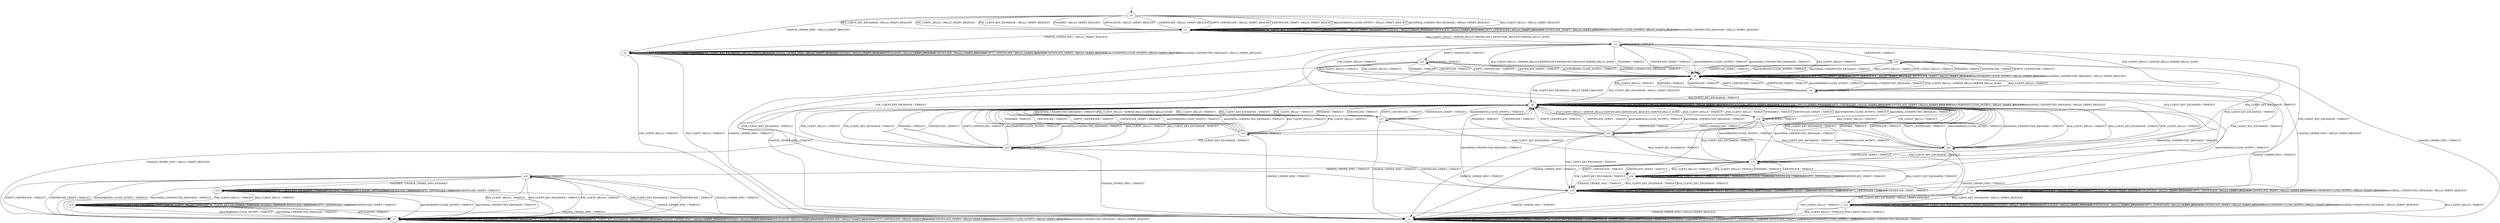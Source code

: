 digraph h11 {
s0 [label="s0"];
s1 [label="s1"];
s2 [label="s2"];
s3 [label="s3"];
s4 [label="s4"];
s5 [label="s5"];
s6 [label="s6"];
s8 [label="s8"];
s11 [label="s11"];
s15 [label="s15"];
s18 [label="s18"];
s21 [label="s21"];
s7 [label="s7"];
s9 [label="s9"];
s12 [label="s12"];
s16 [label="s16"];
s17 [label="s17"];
s20 [label="s20"];
s23 [label="s23"];
s24 [label="s24"];
s10 [label="s10"];
s13 [label="s13"];
s19 [label="s19"];
s22 [label="s22"];
s14 [label="s14"];
s0 -> s1 [label="RSA_CLIENT_HELLO / HELLO_VERIFY_REQUEST"];
s0 -> s1 [label="RSA_CLIENT_KEY_EXCHANGE / HELLO_VERIFY_REQUEST"];
s0 -> s1 [label="PSK_CLIENT_HELLO / HELLO_VERIFY_REQUEST"];
s0 -> s1 [label="PSK_CLIENT_KEY_EXCHANGE / HELLO_VERIFY_REQUEST"];
s0 -> s2 [label="CHANGE_CIPHER_SPEC / HELLO_VERIFY_REQUEST"];
s0 -> s1 [label="FINISHED / HELLO_VERIFY_REQUEST"];
s0 -> s1 [label="APPLICATION / HELLO_VERIFY_REQUEST"];
s0 -> s1 [label="CERTIFICATE / HELLO_VERIFY_REQUEST"];
s0 -> s1 [label="EMPTY_CERTIFICATE / HELLO_VERIFY_REQUEST"];
s0 -> s1 [label="CERTIFICATE_VERIFY / HELLO_VERIFY_REQUEST"];
s0 -> s1 [label="Alert(WARNING,CLOSE_NOTIFY) / HELLO_VERIFY_REQUEST"];
s0 -> s1 [label="Alert(FATAL,UNEXPECTED_MESSAGE) / HELLO_VERIFY_REQUEST"];
s1 -> s3 [label="RSA_CLIENT_HELLO / SERVER_HELLO,CERTIFICATE,CERTIFICATE_REQUEST,SERVER_HELLO_DONE"];
s1 -> s1 [label="RSA_CLIENT_KEY_EXCHANGE / HELLO_VERIFY_REQUEST"];
s1 -> s4 [label="PSK_CLIENT_HELLO / SERVER_HELLO,SERVER_HELLO_DONE"];
s1 -> s1 [label="PSK_CLIENT_KEY_EXCHANGE / HELLO_VERIFY_REQUEST"];
s1 -> s2 [label="CHANGE_CIPHER_SPEC / HELLO_VERIFY_REQUEST"];
s1 -> s1 [label="FINISHED / HELLO_VERIFY_REQUEST"];
s1 -> s1 [label="APPLICATION / HELLO_VERIFY_REQUEST"];
s1 -> s1 [label="CERTIFICATE / HELLO_VERIFY_REQUEST"];
s1 -> s1 [label="EMPTY_CERTIFICATE / HELLO_VERIFY_REQUEST"];
s1 -> s1 [label="CERTIFICATE_VERIFY / HELLO_VERIFY_REQUEST"];
s1 -> s1 [label="Alert(WARNING,CLOSE_NOTIFY) / HELLO_VERIFY_REQUEST"];
s1 -> s1 [label="Alert(FATAL,UNEXPECTED_MESSAGE) / HELLO_VERIFY_REQUEST"];
s2 -> s5 [label="RSA_CLIENT_HELLO / TIMEOUT"];
s2 -> s2 [label="RSA_CLIENT_KEY_EXCHANGE / HELLO_VERIFY_REQUEST"];
s2 -> s5 [label="PSK_CLIENT_HELLO / TIMEOUT"];
s2 -> s2 [label="PSK_CLIENT_KEY_EXCHANGE / HELLO_VERIFY_REQUEST"];
s2 -> s2 [label="CHANGE_CIPHER_SPEC / HELLO_VERIFY_REQUEST"];
s2 -> s2 [label="FINISHED / HELLO_VERIFY_REQUEST"];
s2 -> s2 [label="APPLICATION / HELLO_VERIFY_REQUEST"];
s2 -> s2 [label="CERTIFICATE / HELLO_VERIFY_REQUEST"];
s2 -> s2 [label="EMPTY_CERTIFICATE / HELLO_VERIFY_REQUEST"];
s2 -> s2 [label="CERTIFICATE_VERIFY / HELLO_VERIFY_REQUEST"];
s2 -> s2 [label="Alert(WARNING,CLOSE_NOTIFY) / HELLO_VERIFY_REQUEST"];
s2 -> s2 [label="Alert(FATAL,UNEXPECTED_MESSAGE) / HELLO_VERIFY_REQUEST"];
s3 -> s8 [label="RSA_CLIENT_HELLO / TIMEOUT"];
s3 -> s11 [label="RSA_CLIENT_KEY_EXCHANGE / TIMEOUT"];
s3 -> s8 [label="PSK_CLIENT_HELLO / TIMEOUT"];
s3 -> s15 [label="PSK_CLIENT_KEY_EXCHANGE / TIMEOUT"];
s3 -> s5 [label="CHANGE_CIPHER_SPEC / TIMEOUT"];
s3 -> s8 [label="FINISHED / TIMEOUT"];
s3 -> s3 [label="APPLICATION / TIMEOUT"];
s3 -> s18 [label="CERTIFICATE / TIMEOUT"];
s3 -> s21 [label="EMPTY_CERTIFICATE / TIMEOUT"];
s3 -> s8 [label="CERTIFICATE_VERIFY / TIMEOUT"];
s3 -> s8 [label="Alert(WARNING,CLOSE_NOTIFY) / TIMEOUT"];
s3 -> s8 [label="Alert(FATAL,UNEXPECTED_MESSAGE) / TIMEOUT"];
s4 -> s8 [label="RSA_CLIENT_HELLO / TIMEOUT"];
s4 -> s6 [label="RSA_CLIENT_KEY_EXCHANGE / TIMEOUT"];
s4 -> s8 [label="PSK_CLIENT_HELLO / TIMEOUT"];
s4 -> s11 [label="PSK_CLIENT_KEY_EXCHANGE / TIMEOUT"];
s4 -> s5 [label="CHANGE_CIPHER_SPEC / TIMEOUT"];
s4 -> s8 [label="FINISHED / TIMEOUT"];
s4 -> s4 [label="APPLICATION / TIMEOUT"];
s4 -> s8 [label="CERTIFICATE / TIMEOUT"];
s4 -> s8 [label="EMPTY_CERTIFICATE / TIMEOUT"];
s4 -> s8 [label="CERTIFICATE_VERIFY / TIMEOUT"];
s4 -> s8 [label="Alert(WARNING,CLOSE_NOTIFY) / TIMEOUT"];
s4 -> s8 [label="Alert(FATAL,UNEXPECTED_MESSAGE) / TIMEOUT"];
s5 -> s5 [label="RSA_CLIENT_HELLO / TIMEOUT"];
s5 -> s5 [label="RSA_CLIENT_KEY_EXCHANGE / TIMEOUT"];
s5 -> s5 [label="PSK_CLIENT_HELLO / TIMEOUT"];
s5 -> s5 [label="PSK_CLIENT_KEY_EXCHANGE / TIMEOUT"];
s5 -> s5 [label="CHANGE_CIPHER_SPEC / TIMEOUT"];
s5 -> s5 [label="FINISHED / TIMEOUT"];
s5 -> s5 [label="APPLICATION / TIMEOUT"];
s5 -> s5 [label="CERTIFICATE / TIMEOUT"];
s5 -> s5 [label="EMPTY_CERTIFICATE / TIMEOUT"];
s5 -> s5 [label="CERTIFICATE_VERIFY / TIMEOUT"];
s5 -> s5 [label="Alert(WARNING,CLOSE_NOTIFY) / TIMEOUT"];
s5 -> s5 [label="Alert(FATAL,UNEXPECTED_MESSAGE) / TIMEOUT"];
s6 -> s16 [label="RSA_CLIENT_HELLO / SERVER_HELLO,CERTIFICATE,CERTIFICATE_REQUEST,SERVER_HELLO_DONE"];
s6 -> s6 [label="RSA_CLIENT_KEY_EXCHANGE / HELLO_VERIFY_REQUEST"];
s6 -> s17 [label="PSK_CLIENT_HELLO / SERVER_HELLO,SERVER_HELLO_DONE"];
s6 -> s6 [label="PSK_CLIENT_KEY_EXCHANGE / HELLO_VERIFY_REQUEST"];
s6 -> s7 [label="CHANGE_CIPHER_SPEC / HELLO_VERIFY_REQUEST"];
s6 -> s6 [label="FINISHED / HELLO_VERIFY_REQUEST"];
s6 -> s6 [label="APPLICATION / HELLO_VERIFY_REQUEST"];
s6 -> s6 [label="CERTIFICATE / HELLO_VERIFY_REQUEST"];
s6 -> s6 [label="EMPTY_CERTIFICATE / HELLO_VERIFY_REQUEST"];
s6 -> s6 [label="CERTIFICATE_VERIFY / HELLO_VERIFY_REQUEST"];
s6 -> s6 [label="Alert(WARNING,CLOSE_NOTIFY) / HELLO_VERIFY_REQUEST"];
s6 -> s6 [label="Alert(FATAL,UNEXPECTED_MESSAGE) / HELLO_VERIFY_REQUEST"];
s8 -> s3 [label="RSA_CLIENT_HELLO / SERVER_HELLO,CERTIFICATE,CERTIFICATE_REQUEST,SERVER_HELLO_DONE"];
s8 -> s6 [label="RSA_CLIENT_KEY_EXCHANGE / HELLO_VERIFY_REQUEST"];
s8 -> s4 [label="PSK_CLIENT_HELLO / SERVER_HELLO,SERVER_HELLO_DONE"];
s8 -> s6 [label="PSK_CLIENT_KEY_EXCHANGE / HELLO_VERIFY_REQUEST"];
s8 -> s9 [label="CHANGE_CIPHER_SPEC / HELLO_VERIFY_REQUEST"];
s8 -> s8 [label="FINISHED / HELLO_VERIFY_REQUEST"];
s8 -> s8 [label="APPLICATION / HELLO_VERIFY_REQUEST"];
s8 -> s8 [label="CERTIFICATE / HELLO_VERIFY_REQUEST"];
s8 -> s8 [label="EMPTY_CERTIFICATE / HELLO_VERIFY_REQUEST"];
s8 -> s8 [label="CERTIFICATE_VERIFY / HELLO_VERIFY_REQUEST"];
s8 -> s8 [label="Alert(WARNING,CLOSE_NOTIFY) / HELLO_VERIFY_REQUEST"];
s8 -> s8 [label="Alert(FATAL,UNEXPECTED_MESSAGE) / HELLO_VERIFY_REQUEST"];
s11 -> s24 [label="RSA_CLIENT_HELLO / TIMEOUT"];
s11 -> s15 [label="RSA_CLIENT_KEY_EXCHANGE / TIMEOUT"];
s11 -> s24 [label="PSK_CLIENT_HELLO / TIMEOUT"];
s11 -> s15 [label="PSK_CLIENT_KEY_EXCHANGE / TIMEOUT"];
s11 -> s12 [label="CHANGE_CIPHER_SPEC / TIMEOUT"];
s11 -> s24 [label="FINISHED / TIMEOUT"];
s11 -> s11 [label="APPLICATION / TIMEOUT"];
s11 -> s24 [label="CERTIFICATE / TIMEOUT"];
s11 -> s24 [label="EMPTY_CERTIFICATE / TIMEOUT"];
s11 -> s24 [label="CERTIFICATE_VERIFY / TIMEOUT"];
s11 -> s6 [label="Alert(WARNING,CLOSE_NOTIFY) / TIMEOUT"];
s11 -> s6 [label="Alert(FATAL,UNEXPECTED_MESSAGE) / TIMEOUT"];
s15 -> s15 [label="RSA_CLIENT_HELLO / TIMEOUT"];
s15 -> s15 [label="RSA_CLIENT_KEY_EXCHANGE / TIMEOUT"];
s15 -> s15 [label="PSK_CLIENT_HELLO / TIMEOUT"];
s15 -> s15 [label="PSK_CLIENT_KEY_EXCHANGE / TIMEOUT"];
s15 -> s5 [label="CHANGE_CIPHER_SPEC / TIMEOUT"];
s15 -> s15 [label="FINISHED / TIMEOUT"];
s15 -> s15 [label="APPLICATION / TIMEOUT"];
s15 -> s15 [label="CERTIFICATE / TIMEOUT"];
s15 -> s15 [label="EMPTY_CERTIFICATE / TIMEOUT"];
s15 -> s15 [label="CERTIFICATE_VERIFY / TIMEOUT"];
s15 -> s6 [label="Alert(WARNING,CLOSE_NOTIFY) / TIMEOUT"];
s15 -> s6 [label="Alert(FATAL,UNEXPECTED_MESSAGE) / TIMEOUT"];
s18 -> s8 [label="RSA_CLIENT_HELLO / TIMEOUT"];
s18 -> s20 [label="RSA_CLIENT_KEY_EXCHANGE / TIMEOUT"];
s18 -> s8 [label="PSK_CLIENT_HELLO / TIMEOUT"];
s18 -> s23 [label="PSK_CLIENT_KEY_EXCHANGE / TIMEOUT"];
s18 -> s5 [label="CHANGE_CIPHER_SPEC / TIMEOUT"];
s18 -> s8 [label="FINISHED / TIMEOUT"];
s18 -> s18 [label="APPLICATION / TIMEOUT"];
s18 -> s8 [label="CERTIFICATE / TIMEOUT"];
s18 -> s8 [label="EMPTY_CERTIFICATE / TIMEOUT"];
s18 -> s8 [label="CERTIFICATE_VERIFY / TIMEOUT"];
s18 -> s8 [label="Alert(WARNING,CLOSE_NOTIFY) / TIMEOUT"];
s18 -> s8 [label="Alert(FATAL,UNEXPECTED_MESSAGE) / TIMEOUT"];
s21 -> s8 [label="RSA_CLIENT_HELLO / TIMEOUT"];
s21 -> s11 [label="RSA_CLIENT_KEY_EXCHANGE / TIMEOUT"];
s21 -> s8 [label="PSK_CLIENT_HELLO / TIMEOUT"];
s21 -> s15 [label="PSK_CLIENT_KEY_EXCHANGE / TIMEOUT"];
s21 -> s5 [label="CHANGE_CIPHER_SPEC / TIMEOUT"];
s21 -> s8 [label="FINISHED / TIMEOUT"];
s21 -> s21 [label="APPLICATION / TIMEOUT"];
s21 -> s8 [label="CERTIFICATE / TIMEOUT"];
s21 -> s8 [label="EMPTY_CERTIFICATE / TIMEOUT"];
s21 -> s8 [label="CERTIFICATE_VERIFY / TIMEOUT"];
s21 -> s8 [label="Alert(WARNING,CLOSE_NOTIFY) / TIMEOUT"];
s21 -> s8 [label="Alert(FATAL,UNEXPECTED_MESSAGE) / TIMEOUT"];
s7 -> s7 [label="RSA_CLIENT_HELLO / HELLO_VERIFY_REQUEST"];
s7 -> s7 [label="RSA_CLIENT_KEY_EXCHANGE / HELLO_VERIFY_REQUEST"];
s7 -> s7 [label="PSK_CLIENT_HELLO / HELLO_VERIFY_REQUEST"];
s7 -> s7 [label="PSK_CLIENT_KEY_EXCHANGE / HELLO_VERIFY_REQUEST"];
s7 -> s7 [label="CHANGE_CIPHER_SPEC / HELLO_VERIFY_REQUEST"];
s7 -> s7 [label="FINISHED / HELLO_VERIFY_REQUEST"];
s7 -> s7 [label="APPLICATION / HELLO_VERIFY_REQUEST"];
s7 -> s7 [label="CERTIFICATE / HELLO_VERIFY_REQUEST"];
s7 -> s7 [label="EMPTY_CERTIFICATE / HELLO_VERIFY_REQUEST"];
s7 -> s7 [label="CERTIFICATE_VERIFY / HELLO_VERIFY_REQUEST"];
s7 -> s7 [label="Alert(WARNING,CLOSE_NOTIFY) / HELLO_VERIFY_REQUEST"];
s7 -> s7 [label="Alert(FATAL,UNEXPECTED_MESSAGE) / HELLO_VERIFY_REQUEST"];
s9 -> s5 [label="RSA_CLIENT_HELLO / TIMEOUT"];
s9 -> s10 [label="RSA_CLIENT_KEY_EXCHANGE / HELLO_VERIFY_REQUEST"];
s9 -> s5 [label="PSK_CLIENT_HELLO / TIMEOUT"];
s9 -> s10 [label="PSK_CLIENT_KEY_EXCHANGE / HELLO_VERIFY_REQUEST"];
s9 -> s9 [label="CHANGE_CIPHER_SPEC / HELLO_VERIFY_REQUEST"];
s9 -> s9 [label="FINISHED / HELLO_VERIFY_REQUEST"];
s9 -> s9 [label="APPLICATION / HELLO_VERIFY_REQUEST"];
s9 -> s9 [label="CERTIFICATE / HELLO_VERIFY_REQUEST"];
s9 -> s9 [label="EMPTY_CERTIFICATE / HELLO_VERIFY_REQUEST"];
s9 -> s9 [label="CERTIFICATE_VERIFY / HELLO_VERIFY_REQUEST"];
s9 -> s9 [label="Alert(WARNING,CLOSE_NOTIFY) / HELLO_VERIFY_REQUEST"];
s9 -> s9 [label="Alert(FATAL,UNEXPECTED_MESSAGE) / HELLO_VERIFY_REQUEST"];
s12 -> s7 [label="RSA_CLIENT_HELLO / TIMEOUT"];
s12 -> s7 [label="RSA_CLIENT_KEY_EXCHANGE / TIMEOUT"];
s12 -> s7 [label="PSK_CLIENT_HELLO / TIMEOUT"];
s12 -> s7 [label="PSK_CLIENT_KEY_EXCHANGE / TIMEOUT"];
s12 -> s5 [label="CHANGE_CIPHER_SPEC / TIMEOUT"];
s12 -> s13 [label="FINISHED / CHANGE_CIPHER_SPEC,FINISHED"];
s12 -> s12 [label="APPLICATION / TIMEOUT"];
s12 -> s7 [label="CERTIFICATE / TIMEOUT"];
s12 -> s7 [label="EMPTY_CERTIFICATE / TIMEOUT"];
s12 -> s7 [label="CERTIFICATE_VERIFY / TIMEOUT"];
s12 -> s7 [label="Alert(WARNING,CLOSE_NOTIFY) / TIMEOUT"];
s12 -> s7 [label="Alert(FATAL,UNEXPECTED_MESSAGE) / TIMEOUT"];
s16 -> s6 [label="RSA_CLIENT_HELLO / TIMEOUT"];
s16 -> s11 [label="RSA_CLIENT_KEY_EXCHANGE / TIMEOUT"];
s16 -> s6 [label="PSK_CLIENT_HELLO / TIMEOUT"];
s16 -> s15 [label="PSK_CLIENT_KEY_EXCHANGE / TIMEOUT"];
s16 -> s5 [label="CHANGE_CIPHER_SPEC / TIMEOUT"];
s16 -> s6 [label="FINISHED / TIMEOUT"];
s16 -> s16 [label="APPLICATION / TIMEOUT"];
s16 -> s19 [label="CERTIFICATE / TIMEOUT"];
s16 -> s22 [label="EMPTY_CERTIFICATE / TIMEOUT"];
s16 -> s6 [label="CERTIFICATE_VERIFY / TIMEOUT"];
s16 -> s6 [label="Alert(WARNING,CLOSE_NOTIFY) / TIMEOUT"];
s16 -> s6 [label="Alert(FATAL,UNEXPECTED_MESSAGE) / TIMEOUT"];
s17 -> s6 [label="RSA_CLIENT_HELLO / TIMEOUT"];
s17 -> s6 [label="RSA_CLIENT_KEY_EXCHANGE / TIMEOUT"];
s17 -> s6 [label="PSK_CLIENT_HELLO / TIMEOUT"];
s17 -> s11 [label="PSK_CLIENT_KEY_EXCHANGE / TIMEOUT"];
s17 -> s5 [label="CHANGE_CIPHER_SPEC / TIMEOUT"];
s17 -> s6 [label="FINISHED / TIMEOUT"];
s17 -> s17 [label="APPLICATION / TIMEOUT"];
s17 -> s6 [label="CERTIFICATE / TIMEOUT"];
s17 -> s6 [label="EMPTY_CERTIFICATE / TIMEOUT"];
s17 -> s6 [label="CERTIFICATE_VERIFY / TIMEOUT"];
s17 -> s6 [label="Alert(WARNING,CLOSE_NOTIFY) / TIMEOUT"];
s17 -> s6 [label="Alert(FATAL,UNEXPECTED_MESSAGE) / TIMEOUT"];
s20 -> s6 [label="RSA_CLIENT_HELLO / TIMEOUT"];
s20 -> s6 [label="RSA_CLIENT_KEY_EXCHANGE / TIMEOUT"];
s20 -> s6 [label="PSK_CLIENT_HELLO / TIMEOUT"];
s20 -> s6 [label="PSK_CLIENT_KEY_EXCHANGE / TIMEOUT"];
s20 -> s5 [label="CHANGE_CIPHER_SPEC / TIMEOUT"];
s20 -> s6 [label="FINISHED / TIMEOUT"];
s20 -> s20 [label="APPLICATION / TIMEOUT"];
s20 -> s6 [label="CERTIFICATE / TIMEOUT"];
s20 -> s6 [label="EMPTY_CERTIFICATE / TIMEOUT"];
s20 -> s11 [label="CERTIFICATE_VERIFY / TIMEOUT"];
s20 -> s6 [label="Alert(WARNING,CLOSE_NOTIFY) / TIMEOUT"];
s20 -> s6 [label="Alert(FATAL,UNEXPECTED_MESSAGE) / TIMEOUT"];
s23 -> s6 [label="RSA_CLIENT_HELLO / TIMEOUT"];
s23 -> s6 [label="RSA_CLIENT_KEY_EXCHANGE / TIMEOUT"];
s23 -> s6 [label="PSK_CLIENT_HELLO / TIMEOUT"];
s23 -> s6 [label="PSK_CLIENT_KEY_EXCHANGE / TIMEOUT"];
s23 -> s5 [label="CHANGE_CIPHER_SPEC / TIMEOUT"];
s23 -> s6 [label="FINISHED / TIMEOUT"];
s23 -> s23 [label="APPLICATION / TIMEOUT"];
s23 -> s6 [label="CERTIFICATE / TIMEOUT"];
s23 -> s6 [label="EMPTY_CERTIFICATE / TIMEOUT"];
s23 -> s15 [label="CERTIFICATE_VERIFY / TIMEOUT"];
s23 -> s6 [label="Alert(WARNING,CLOSE_NOTIFY) / TIMEOUT"];
s23 -> s6 [label="Alert(FATAL,UNEXPECTED_MESSAGE) / TIMEOUT"];
s24 -> s24 [label="RSA_CLIENT_HELLO / TIMEOUT"];
s24 -> s15 [label="RSA_CLIENT_KEY_EXCHANGE / TIMEOUT"];
s24 -> s24 [label="PSK_CLIENT_HELLO / TIMEOUT"];
s24 -> s15 [label="PSK_CLIENT_KEY_EXCHANGE / TIMEOUT"];
s24 -> s15 [label="CHANGE_CIPHER_SPEC / TIMEOUT"];
s24 -> s24 [label="FINISHED / TIMEOUT"];
s24 -> s24 [label="APPLICATION / TIMEOUT"];
s24 -> s24 [label="CERTIFICATE / TIMEOUT"];
s24 -> s24 [label="EMPTY_CERTIFICATE / TIMEOUT"];
s24 -> s24 [label="CERTIFICATE_VERIFY / TIMEOUT"];
s24 -> s6 [label="Alert(WARNING,CLOSE_NOTIFY) / TIMEOUT"];
s24 -> s6 [label="Alert(FATAL,UNEXPECTED_MESSAGE) / TIMEOUT"];
s10 -> s5 [label="RSA_CLIENT_HELLO / TIMEOUT"];
s10 -> s10 [label="RSA_CLIENT_KEY_EXCHANGE / HELLO_VERIFY_REQUEST"];
s10 -> s5 [label="PSK_CLIENT_HELLO / TIMEOUT"];
s10 -> s10 [label="PSK_CLIENT_KEY_EXCHANGE / HELLO_VERIFY_REQUEST"];
s10 -> s7 [label="CHANGE_CIPHER_SPEC / HELLO_VERIFY_REQUEST"];
s10 -> s10 [label="FINISHED / HELLO_VERIFY_REQUEST"];
s10 -> s10 [label="APPLICATION / HELLO_VERIFY_REQUEST"];
s10 -> s10 [label="CERTIFICATE / HELLO_VERIFY_REQUEST"];
s10 -> s10 [label="EMPTY_CERTIFICATE / HELLO_VERIFY_REQUEST"];
s10 -> s10 [label="CERTIFICATE_VERIFY / HELLO_VERIFY_REQUEST"];
s10 -> s10 [label="Alert(WARNING,CLOSE_NOTIFY) / HELLO_VERIFY_REQUEST"];
s10 -> s10 [label="Alert(FATAL,UNEXPECTED_MESSAGE) / HELLO_VERIFY_REQUEST"];
s13 -> s14 [label="RSA_CLIENT_HELLO / TIMEOUT"];
s13 -> s13 [label="RSA_CLIENT_KEY_EXCHANGE / TIMEOUT"];
s13 -> s14 [label="PSK_CLIENT_HELLO / TIMEOUT"];
s13 -> s13 [label="PSK_CLIENT_KEY_EXCHANGE / TIMEOUT"];
s13 -> s5 [label="CHANGE_CIPHER_SPEC / TIMEOUT"];
s13 -> s13 [label="FINISHED / TIMEOUT"];
s13 -> s13 [label="APPLICATION / APPLICATION"];
s13 -> s13 [label="CERTIFICATE / TIMEOUT"];
s13 -> s13 [label="EMPTY_CERTIFICATE / TIMEOUT"];
s13 -> s13 [label="CERTIFICATE_VERIFY / TIMEOUT"];
s13 -> s7 [label="Alert(WARNING,CLOSE_NOTIFY) / TIMEOUT"];
s13 -> s7 [label="Alert(FATAL,UNEXPECTED_MESSAGE) / TIMEOUT"];
s19 -> s6 [label="RSA_CLIENT_HELLO / TIMEOUT"];
s19 -> s20 [label="RSA_CLIENT_KEY_EXCHANGE / TIMEOUT"];
s19 -> s6 [label="PSK_CLIENT_HELLO / TIMEOUT"];
s19 -> s23 [label="PSK_CLIENT_KEY_EXCHANGE / TIMEOUT"];
s19 -> s5 [label="CHANGE_CIPHER_SPEC / TIMEOUT"];
s19 -> s6 [label="FINISHED / TIMEOUT"];
s19 -> s19 [label="APPLICATION / TIMEOUT"];
s19 -> s6 [label="CERTIFICATE / TIMEOUT"];
s19 -> s6 [label="EMPTY_CERTIFICATE / TIMEOUT"];
s19 -> s6 [label="CERTIFICATE_VERIFY / TIMEOUT"];
s19 -> s6 [label="Alert(WARNING,CLOSE_NOTIFY) / TIMEOUT"];
s19 -> s6 [label="Alert(FATAL,UNEXPECTED_MESSAGE) / TIMEOUT"];
s22 -> s6 [label="RSA_CLIENT_HELLO / TIMEOUT"];
s22 -> s11 [label="RSA_CLIENT_KEY_EXCHANGE / TIMEOUT"];
s22 -> s6 [label="PSK_CLIENT_HELLO / TIMEOUT"];
s22 -> s15 [label="PSK_CLIENT_KEY_EXCHANGE / TIMEOUT"];
s22 -> s5 [label="CHANGE_CIPHER_SPEC / TIMEOUT"];
s22 -> s6 [label="FINISHED / TIMEOUT"];
s22 -> s22 [label="APPLICATION / TIMEOUT"];
s22 -> s6 [label="CERTIFICATE / TIMEOUT"];
s22 -> s6 [label="EMPTY_CERTIFICATE / TIMEOUT"];
s22 -> s6 [label="CERTIFICATE_VERIFY / TIMEOUT"];
s22 -> s6 [label="Alert(WARNING,CLOSE_NOTIFY) / TIMEOUT"];
s22 -> s6 [label="Alert(FATAL,UNEXPECTED_MESSAGE) / TIMEOUT"];
s14 -> s14 [label="RSA_CLIENT_HELLO / TIMEOUT"];
s14 -> s14 [label="RSA_CLIENT_KEY_EXCHANGE / TIMEOUT"];
s14 -> s14 [label="PSK_CLIENT_HELLO / TIMEOUT"];
s14 -> s14 [label="PSK_CLIENT_KEY_EXCHANGE / TIMEOUT"];
s14 -> s5 [label="CHANGE_CIPHER_SPEC / TIMEOUT"];
s14 -> s14 [label="FINISHED / TIMEOUT"];
s14 -> s7 [label="APPLICATION / TIMEOUT"];
s14 -> s14 [label="CERTIFICATE / TIMEOUT"];
s14 -> s14 [label="EMPTY_CERTIFICATE / TIMEOUT"];
s14 -> s14 [label="CERTIFICATE_VERIFY / TIMEOUT"];
s14 -> s7 [label="Alert(WARNING,CLOSE_NOTIFY) / TIMEOUT"];
s14 -> s7 [label="Alert(FATAL,UNEXPECTED_MESSAGE) / TIMEOUT"];
__start0 [shape=none, label=""];
__start0 -> s0 [label=""];
}
